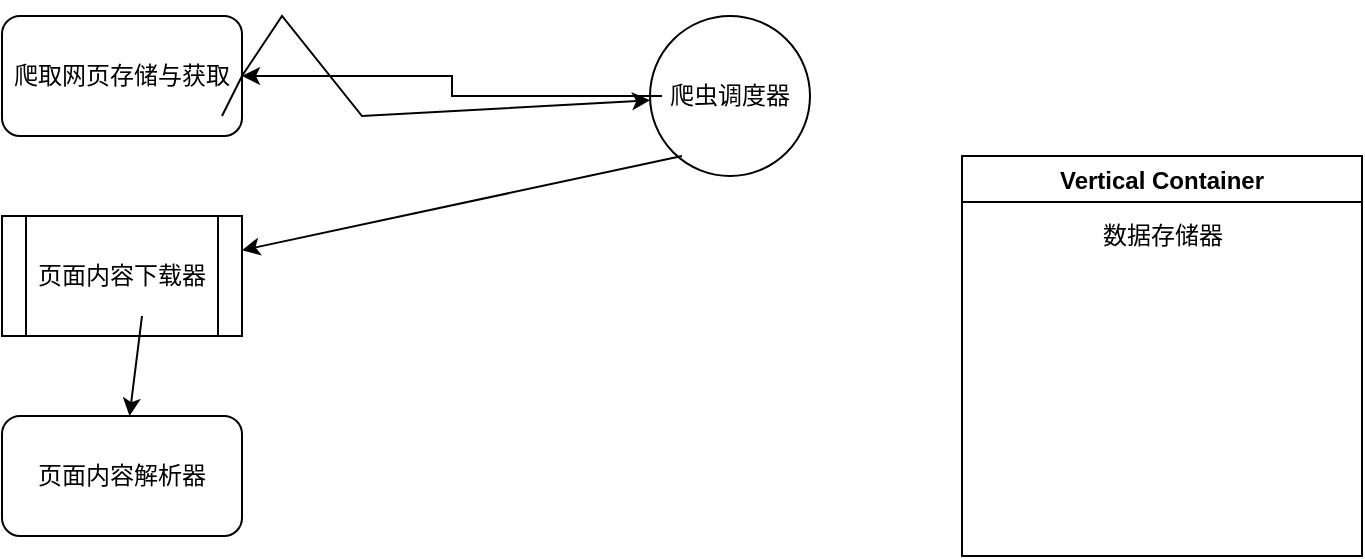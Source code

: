 <mxfile version="16.5.3" type="github">
  <diagram id="WJ-xTmJsoPZ6zfe4-qTc" name="Page-1">
    <mxGraphModel dx="1422" dy="762" grid="1" gridSize="10" guides="1" tooltips="1" connect="1" arrows="1" fold="1" page="1" pageScale="1" pageWidth="827" pageHeight="1169" math="0" shadow="0">
      <root>
        <mxCell id="0" />
        <mxCell id="1" parent="0" />
        <mxCell id="g2d-70zqg2L0dsVTbqSk-1" value="爬虫调度器" style="ellipse;whiteSpace=wrap;html=1;aspect=fixed;" vertex="1" parent="1">
          <mxGeometry x="414" y="50" width="80" height="80" as="geometry" />
        </mxCell>
        <mxCell id="g2d-70zqg2L0dsVTbqSk-2" value="页面内容下载器" style="shape=process;whiteSpace=wrap;html=1;backgroundOutline=1;" vertex="1" parent="1">
          <mxGeometry x="90" y="150" width="120" height="60" as="geometry" />
        </mxCell>
        <mxCell id="g2d-70zqg2L0dsVTbqSk-3" value="Vertical Container" style="swimlane;" vertex="1" parent="1">
          <mxGeometry x="570" y="120" width="200" height="200" as="geometry" />
        </mxCell>
        <mxCell id="g2d-70zqg2L0dsVTbqSk-6" value="数据存储器" style="text;html=1;align=center;verticalAlign=middle;resizable=0;points=[];autosize=1;strokeColor=none;fillColor=none;" vertex="1" parent="g2d-70zqg2L0dsVTbqSk-3">
          <mxGeometry x="60" y="30" width="80" height="20" as="geometry" />
        </mxCell>
        <mxCell id="g2d-70zqg2L0dsVTbqSk-7" value="爬取网页存储与获取" style="rounded=1;whiteSpace=wrap;html=1;" vertex="1" parent="1">
          <mxGeometry x="90" y="50" width="120" height="60" as="geometry" />
        </mxCell>
        <mxCell id="g2d-70zqg2L0dsVTbqSk-8" value="页面内容解析器" style="rounded=1;whiteSpace=wrap;html=1;" vertex="1" parent="1">
          <mxGeometry x="90" y="250" width="120" height="60" as="geometry" />
        </mxCell>
        <object label="" id="g2d-70zqg2L0dsVTbqSk-12">
          <mxCell style="edgeStyle=elbowEdgeStyle;elbow=horizontal;endArrow=classic;html=1;rounded=0;entryX=1;entryY=0.5;entryDx=0;entryDy=0;" edge="1" parent="1" target="g2d-70zqg2L0dsVTbqSk-7">
            <mxGeometry width="50" height="50" relative="1" as="geometry">
              <mxPoint x="420" y="90" as="sourcePoint" />
              <mxPoint x="470" y="40" as="targetPoint" />
            </mxGeometry>
          </mxCell>
        </object>
        <mxCell id="g2d-70zqg2L0dsVTbqSk-13" value="" style="endArrow=classic;html=1;rounded=0;" edge="1" parent="1" target="g2d-70zqg2L0dsVTbqSk-1">
          <mxGeometry width="50" height="50" relative="1" as="geometry">
            <mxPoint x="200" y="100" as="sourcePoint" />
            <mxPoint x="250" y="50" as="targetPoint" />
            <Array as="points">
              <mxPoint x="210" y="80" />
              <mxPoint x="230" y="50" />
              <mxPoint x="270" y="100" />
            </Array>
          </mxGeometry>
        </mxCell>
        <mxCell id="g2d-70zqg2L0dsVTbqSk-14" value="" style="endArrow=classic;html=1;rounded=0;" edge="1" parent="1" target="g2d-70zqg2L0dsVTbqSk-2">
          <mxGeometry width="50" height="50" relative="1" as="geometry">
            <mxPoint x="430" y="120" as="sourcePoint" />
            <mxPoint x="480" y="70" as="targetPoint" />
          </mxGeometry>
        </mxCell>
        <mxCell id="g2d-70zqg2L0dsVTbqSk-15" value="" style="endArrow=classic;html=1;rounded=0;" edge="1" parent="1" target="g2d-70zqg2L0dsVTbqSk-8">
          <mxGeometry width="50" height="50" relative="1" as="geometry">
            <mxPoint x="160" y="200" as="sourcePoint" />
            <mxPoint x="210" y="150" as="targetPoint" />
          </mxGeometry>
        </mxCell>
      </root>
    </mxGraphModel>
  </diagram>
</mxfile>
